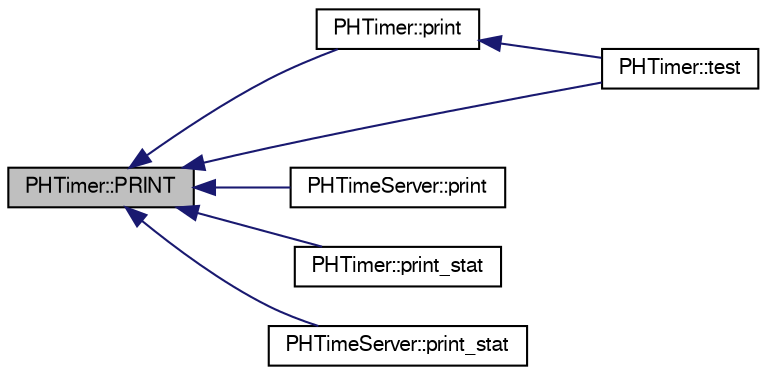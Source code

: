 digraph "PHTimer::PRINT"
{
  bgcolor="transparent";
  edge [fontname="FreeSans",fontsize="10",labelfontname="FreeSans",labelfontsize="10"];
  node [fontname="FreeSans",fontsize="10",shape=record];
  rankdir="LR";
  Node1 [label="PHTimer::PRINT",height=0.2,width=0.4,color="black", fillcolor="grey75", style="filled" fontcolor="black"];
  Node1 -> Node2 [dir="back",color="midnightblue",fontsize="10",style="solid",fontname="FreeSans"];
  Node2 [label="PHTimer::print",height=0.2,width=0.4,color="black",URL="$d0/d5e/classPHTimer.html#a888198bd40c6e112b820d6b78406e3aa",tooltip="Dump elapsed time to provided ostream. "];
  Node2 -> Node3 [dir="back",color="midnightblue",fontsize="10",style="solid",fontname="FreeSans"];
  Node3 [label="PHTimer::test",height=0.2,width=0.4,color="black",URL="$d0/d5e/classPHTimer.html#a01cc1f85cc7a3303d38cb5a7a2f0a749",tooltip="test PHTimer for a given amount of time (in ms) "];
  Node1 -> Node4 [dir="back",color="midnightblue",fontsize="10",style="solid",fontname="FreeSans"];
  Node4 [label="PHTimeServer::print",height=0.2,width=0.4,color="black",URL="$d3/de2/classPHTimeServer.html#afe7fec18fe00cc4dbd9bbcafef2d1a58",tooltip="dump all registered timer value. "];
  Node1 -> Node5 [dir="back",color="midnightblue",fontsize="10",style="solid",fontname="FreeSans"];
  Node5 [label="PHTimer::print_stat",height=0.2,width=0.4,color="black",URL="$d0/d5e/classPHTimer.html#a368d0ba41f3f57737731c4bfb545a954",tooltip="Dump statistics. "];
  Node1 -> Node6 [dir="back",color="midnightblue",fontsize="10",style="solid",fontname="FreeSans"];
  Node6 [label="PHTimeServer::print_stat",height=0.2,width=0.4,color="black",URL="$d3/de2/classPHTimeServer.html#a4a471c05ea4978a9e5f57c24eb12ca8a",tooltip="dump all registered timer statistics. "];
  Node1 -> Node3 [dir="back",color="midnightblue",fontsize="10",style="solid",fontname="FreeSans"];
}
